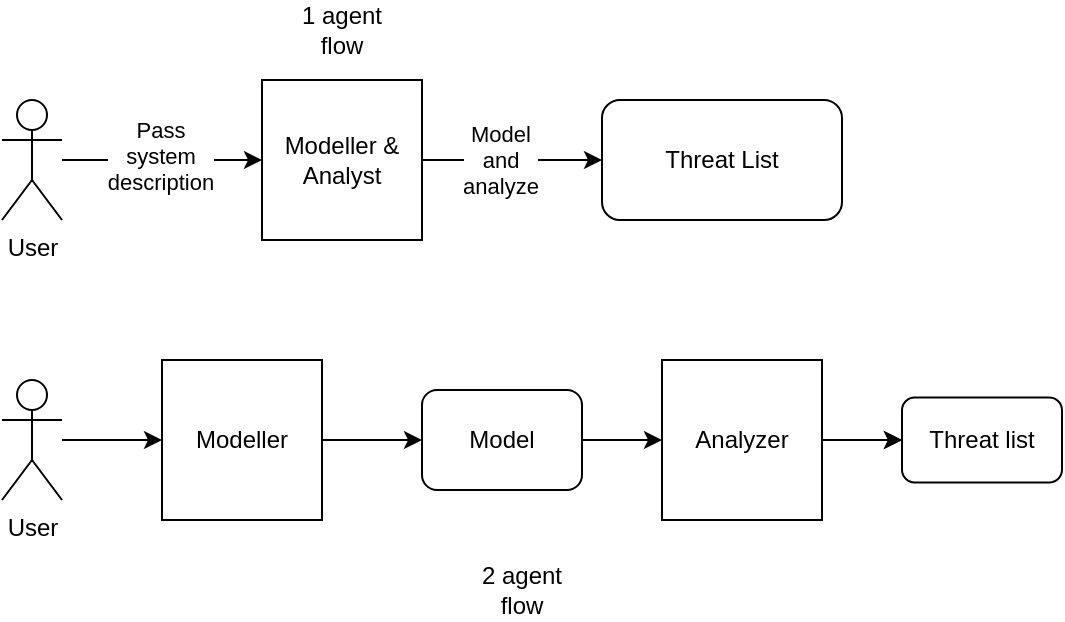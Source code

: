 <mxfile version="26.0.11">
  <diagram name="Страница — 1" id="sZA33Es-PG5EagyIvK63">
    <mxGraphModel dx="709" dy="435" grid="1" gridSize="10" guides="1" tooltips="1" connect="1" arrows="1" fold="1" page="1" pageScale="1" pageWidth="827" pageHeight="1169" math="0" shadow="0">
      <root>
        <mxCell id="0" />
        <mxCell id="1" parent="0" />
        <mxCell id="BzAIMwK1urhNoIYztoAQ-6" style="edgeStyle=orthogonalEdgeStyle;rounded=0;orthogonalLoop=1;jettySize=auto;html=1;entryX=0;entryY=0.5;entryDx=0;entryDy=0;" edge="1" parent="1" source="BzAIMwK1urhNoIYztoAQ-1" target="BzAIMwK1urhNoIYztoAQ-3">
          <mxGeometry relative="1" as="geometry" />
        </mxCell>
        <mxCell id="BzAIMwK1urhNoIYztoAQ-9" value="Pass&lt;br&gt;system&lt;br&gt;description" style="edgeLabel;html=1;align=center;verticalAlign=middle;resizable=0;points=[];" vertex="1" connectable="0" parent="BzAIMwK1urhNoIYztoAQ-6">
          <mxGeometry x="-0.032" y="2" relative="1" as="geometry">
            <mxPoint as="offset" />
          </mxGeometry>
        </mxCell>
        <mxCell id="BzAIMwK1urhNoIYztoAQ-1" value="User" style="shape=umlActor;verticalLabelPosition=bottom;verticalAlign=top;html=1;outlineConnect=0;" vertex="1" parent="1">
          <mxGeometry x="280" y="270" width="30" height="60" as="geometry" />
        </mxCell>
        <mxCell id="BzAIMwK1urhNoIYztoAQ-7" style="edgeStyle=orthogonalEdgeStyle;rounded=0;orthogonalLoop=1;jettySize=auto;html=1;exitX=1;exitY=0.5;exitDx=0;exitDy=0;" edge="1" parent="1" source="BzAIMwK1urhNoIYztoAQ-3" target="BzAIMwK1urhNoIYztoAQ-5">
          <mxGeometry relative="1" as="geometry" />
        </mxCell>
        <mxCell id="BzAIMwK1urhNoIYztoAQ-11" value="Model&lt;br&gt;and&lt;br&gt;analyze" style="edgeLabel;html=1;align=center;verticalAlign=middle;resizable=0;points=[];" vertex="1" connectable="0" parent="BzAIMwK1urhNoIYztoAQ-7">
          <mxGeometry x="0.114" relative="1" as="geometry">
            <mxPoint x="-11" as="offset" />
          </mxGeometry>
        </mxCell>
        <mxCell id="BzAIMwK1urhNoIYztoAQ-3" value="Modeller &amp;amp; Analyst" style="whiteSpace=wrap;html=1;aspect=fixed;" vertex="1" parent="1">
          <mxGeometry x="410" y="260" width="80" height="80" as="geometry" />
        </mxCell>
        <mxCell id="BzAIMwK1urhNoIYztoAQ-5" value="Threat List" style="rounded=1;whiteSpace=wrap;html=1;" vertex="1" parent="1">
          <mxGeometry x="580" y="270" width="120" height="60" as="geometry" />
        </mxCell>
        <mxCell id="BzAIMwK1urhNoIYztoAQ-8" value="1 agent flow" style="text;html=1;align=center;verticalAlign=middle;whiteSpace=wrap;rounded=0;" vertex="1" parent="1">
          <mxGeometry x="420" y="220" width="60" height="30" as="geometry" />
        </mxCell>
        <mxCell id="BzAIMwK1urhNoIYztoAQ-23" style="edgeStyle=orthogonalEdgeStyle;rounded=0;orthogonalLoop=1;jettySize=auto;html=1;entryX=0;entryY=0.5;entryDx=0;entryDy=0;" edge="1" parent="1" source="BzAIMwK1urhNoIYztoAQ-12" target="BzAIMwK1urhNoIYztoAQ-17">
          <mxGeometry relative="1" as="geometry" />
        </mxCell>
        <mxCell id="BzAIMwK1urhNoIYztoAQ-12" value="User" style="shape=umlActor;verticalLabelPosition=bottom;verticalAlign=top;html=1;outlineConnect=0;" vertex="1" parent="1">
          <mxGeometry x="280" y="410" width="30" height="60" as="geometry" />
        </mxCell>
        <mxCell id="BzAIMwK1urhNoIYztoAQ-24" style="edgeStyle=orthogonalEdgeStyle;rounded=0;orthogonalLoop=1;jettySize=auto;html=1;entryX=0;entryY=0.5;entryDx=0;entryDy=0;" edge="1" parent="1" source="BzAIMwK1urhNoIYztoAQ-17" target="BzAIMwK1urhNoIYztoAQ-19">
          <mxGeometry relative="1" as="geometry" />
        </mxCell>
        <mxCell id="BzAIMwK1urhNoIYztoAQ-17" value="Modeller" style="whiteSpace=wrap;html=1;aspect=fixed;" vertex="1" parent="1">
          <mxGeometry x="360" y="400" width="80" height="80" as="geometry" />
        </mxCell>
        <mxCell id="BzAIMwK1urhNoIYztoAQ-25" style="edgeStyle=orthogonalEdgeStyle;rounded=0;orthogonalLoop=1;jettySize=auto;html=1;entryX=0;entryY=0.5;entryDx=0;entryDy=0;" edge="1" parent="1" source="BzAIMwK1urhNoIYztoAQ-19" target="BzAIMwK1urhNoIYztoAQ-21">
          <mxGeometry relative="1" as="geometry" />
        </mxCell>
        <mxCell id="BzAIMwK1urhNoIYztoAQ-19" value="Model" style="rounded=1;whiteSpace=wrap;html=1;" vertex="1" parent="1">
          <mxGeometry x="490" y="415" width="80" height="50" as="geometry" />
        </mxCell>
        <mxCell id="BzAIMwK1urhNoIYztoAQ-26" style="edgeStyle=orthogonalEdgeStyle;rounded=0;orthogonalLoop=1;jettySize=auto;html=1;entryX=0;entryY=0.5;entryDx=0;entryDy=0;" edge="1" parent="1" source="BzAIMwK1urhNoIYztoAQ-21" target="BzAIMwK1urhNoIYztoAQ-22">
          <mxGeometry relative="1" as="geometry" />
        </mxCell>
        <mxCell id="BzAIMwK1urhNoIYztoAQ-27" style="edgeStyle=orthogonalEdgeStyle;rounded=0;orthogonalLoop=1;jettySize=auto;html=1;exitX=1;exitY=0.5;exitDx=0;exitDy=0;entryX=0;entryY=0.5;entryDx=0;entryDy=0;" edge="1" parent="1" source="BzAIMwK1urhNoIYztoAQ-21" target="BzAIMwK1urhNoIYztoAQ-22">
          <mxGeometry relative="1" as="geometry" />
        </mxCell>
        <mxCell id="BzAIMwK1urhNoIYztoAQ-21" value="Analyzer" style="whiteSpace=wrap;html=1;aspect=fixed;" vertex="1" parent="1">
          <mxGeometry x="610" y="400" width="80" height="80" as="geometry" />
        </mxCell>
        <mxCell id="BzAIMwK1urhNoIYztoAQ-22" value="Threat list" style="rounded=1;whiteSpace=wrap;html=1;" vertex="1" parent="1">
          <mxGeometry x="730" y="418.75" width="80" height="42.5" as="geometry" />
        </mxCell>
        <mxCell id="BzAIMwK1urhNoIYztoAQ-28" value="2 agent flow" style="text;html=1;align=center;verticalAlign=middle;whiteSpace=wrap;rounded=0;" vertex="1" parent="1">
          <mxGeometry x="510" y="500" width="60" height="30" as="geometry" />
        </mxCell>
      </root>
    </mxGraphModel>
  </diagram>
</mxfile>
